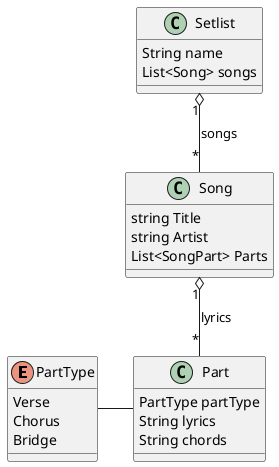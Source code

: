 @startuml

enum PartType {
  Verse
  Chorus
  Bridge
}

class Part {
    PartType partType
    String lyrics
    String chords
}

class Song {
    string Title
    string Artist
    List<SongPart> Parts
}

class Setlist {
    String name
    List<Song> songs
}



Song "1" o-- "*" Part : lyrics
PartType -r-- Part
Setlist "1" o-- "*" Song : songs

@enduml
